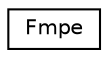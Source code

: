 digraph "Graphical Class Hierarchy"
{
  edge [fontname="Helvetica",fontsize="10",labelfontname="Helvetica",labelfontsize="10"];
  node [fontname="Helvetica",fontsize="10",shape=record];
  rankdir="LR";
  Node0 [label="Fmpe",height=0.2,width=0.4,color="black", fillcolor="white", style="filled",URL="$classkaldi_1_1Fmpe.html"];
}
